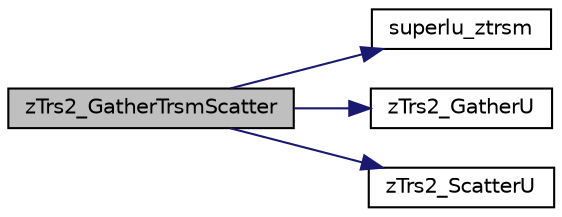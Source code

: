 digraph "zTrs2_GatherTrsmScatter"
{
 // LATEX_PDF_SIZE
  edge [fontname="Helvetica",fontsize="10",labelfontname="Helvetica",labelfontsize="10"];
  node [fontname="Helvetica",fontsize="10",shape=record];
  rankdir="LR";
  Node1 [label="zTrs2_GatherTrsmScatter",height=0.2,width=0.4,color="black", fillcolor="grey75", style="filled", fontcolor="black",tooltip=" "];
  Node1 -> Node2 [color="midnightblue",fontsize="10",style="solid",fontname="Helvetica"];
  Node2 [label="superlu_ztrsm",height=0.2,width=0.4,color="black", fillcolor="white", style="filled",URL="$superlu__zdefs_8h.html#ae4887270571b14380fcc17f072834054",tooltip=" "];
  Node1 -> Node3 [color="midnightblue",fontsize="10",style="solid",fontname="Helvetica"];
  Node3 [label="zTrs2_GatherU",height=0.2,width=0.4,color="black", fillcolor="white", style="filled",URL="$pzgstrf2_8c.html#aae96e797ca1ee570d99b84f68b0290cb",tooltip=" "];
  Node1 -> Node4 [color="midnightblue",fontsize="10",style="solid",fontname="Helvetica"];
  Node4 [label="zTrs2_ScatterU",height=0.2,width=0.4,color="black", fillcolor="white", style="filled",URL="$pzgstrf2_8c.html#a739e42cfa4581d8a4a307a97831873f2",tooltip=" "];
}
